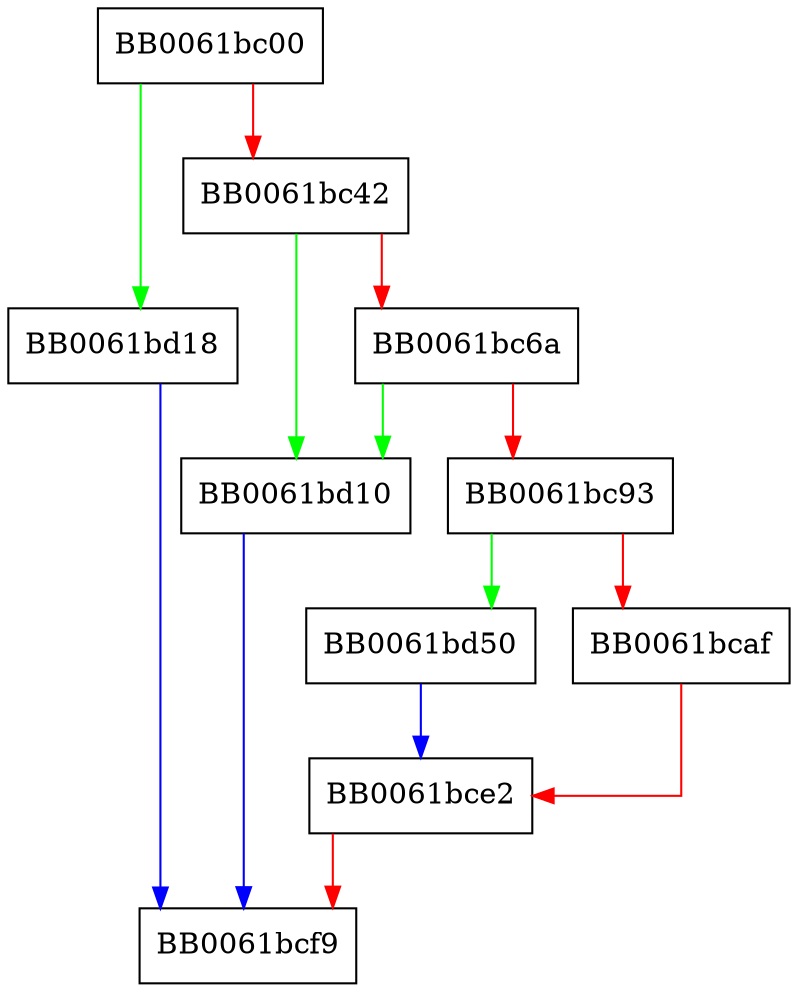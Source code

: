 digraph b2i_DSA_PVK_bio {
  node [shape="box"];
  graph [splines=ortho];
  BB0061bc00 -> BB0061bd18 [color="green"];
  BB0061bc00 -> BB0061bc42 [color="red"];
  BB0061bc42 -> BB0061bd10 [color="green"];
  BB0061bc42 -> BB0061bc6a [color="red"];
  BB0061bc6a -> BB0061bd10 [color="green"];
  BB0061bc6a -> BB0061bc93 [color="red"];
  BB0061bc93 -> BB0061bd50 [color="green"];
  BB0061bc93 -> BB0061bcaf [color="red"];
  BB0061bcaf -> BB0061bce2 [color="red"];
  BB0061bce2 -> BB0061bcf9 [color="red"];
  BB0061bd10 -> BB0061bcf9 [color="blue"];
  BB0061bd18 -> BB0061bcf9 [color="blue"];
  BB0061bd50 -> BB0061bce2 [color="blue"];
}